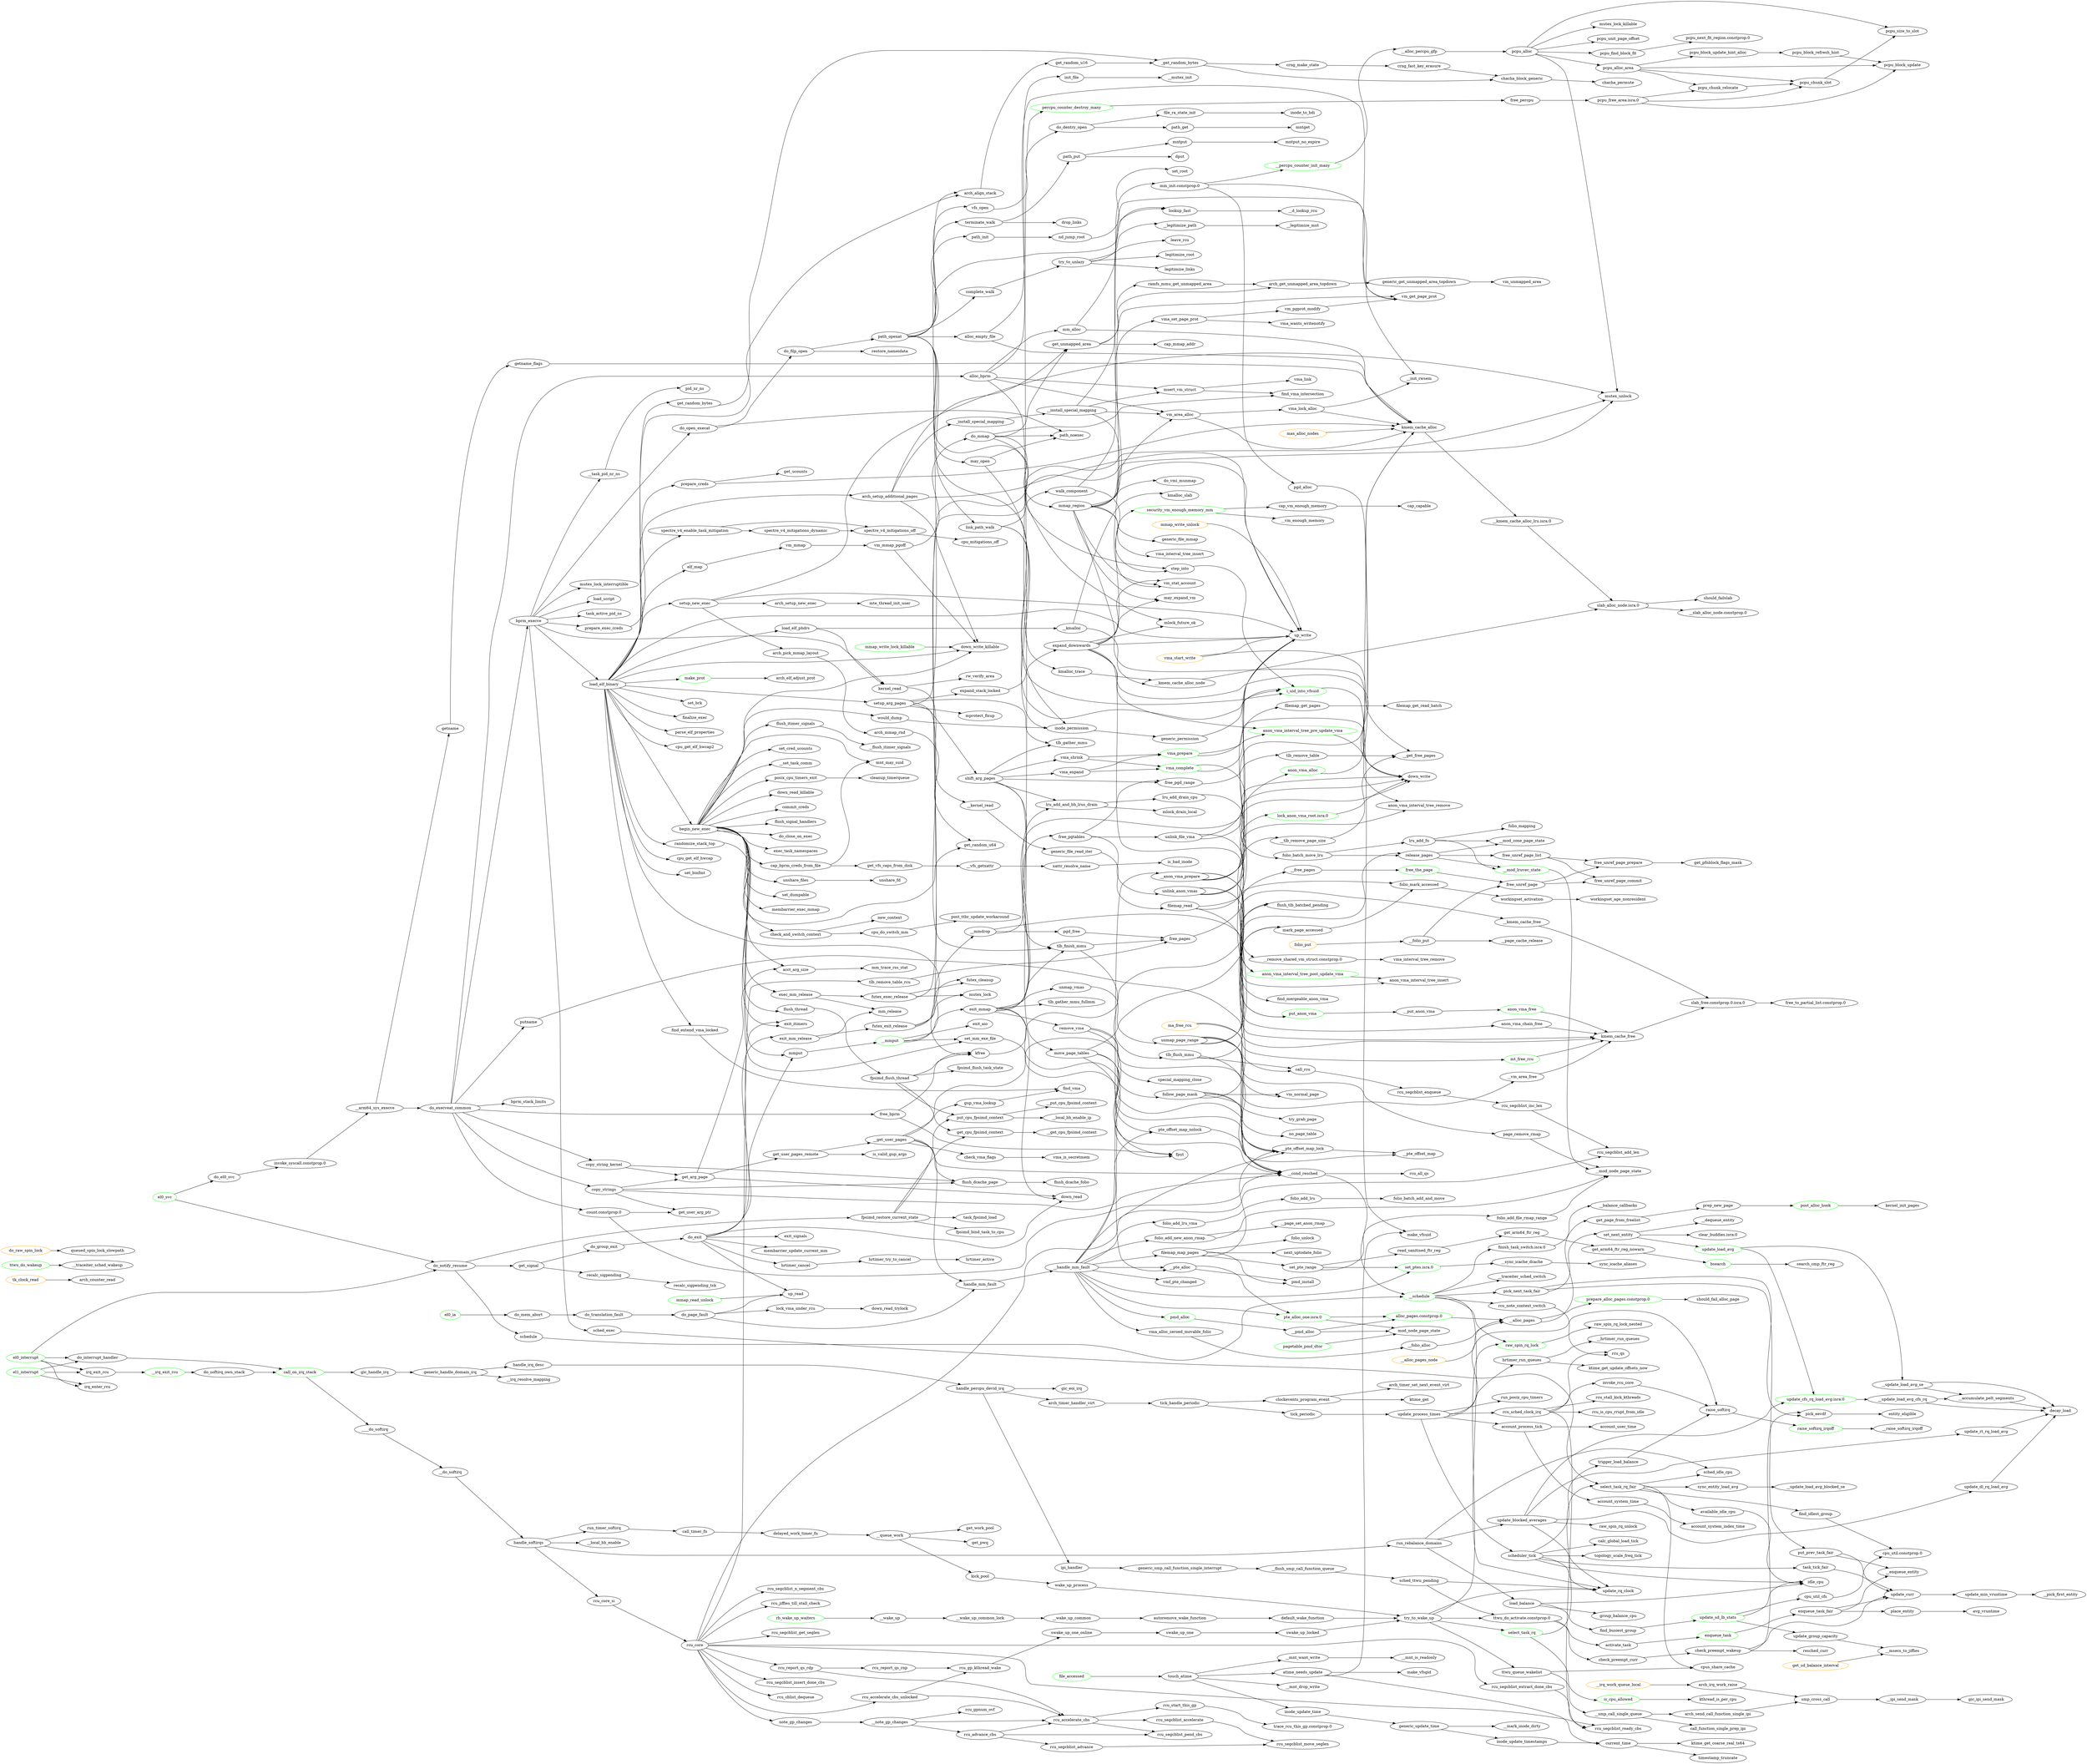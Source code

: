 digraph completed {
rankdir=LR;
    "mm_alloc" [color="black"];
    "slab_alloc_node.isra.0" [color="black"];
    "rcu_segcblist_enqueue" [color="black"];
    "task_active_pid_ns" [color="black"];
    "cap_capable" [color="black"];
    "do_interrupt_handler" [color="black"];
    "pgd_alloc" [color="black"];
    "rcu_segcblist_ready_cbs" [color="black"];
    "rcu_accelerate_cbs" [color="black"];
    "__note_gp_changes" [color="black"];
    "__alloc_percpu_gfp" [color="black"];
    "set_mm_exe_file" [color="black"];
    "__dequeue_entity" [color="black"];
    "pcpu_alloc" [color="black"];
    "el0_ia" [color="green"];
    "arch_send_call_function_single_ipi" [color="black"];
    "begin_new_exec" [color="black"];
    "init_file" [color="black"];
    "arch_counter_read" [color="black"];
    "exec_mm_release" [color="black"];
    "__get_free_pages" [color="black"];
    "filemap_map_pages" [color="black"];
    "__cond_resched" [color="black"];
    "vfs_open" [color="black"];
    "path_get" [color="black"];
    "exit_mmap" [color="black"];
    "remove_vma" [color="black"];
    "down_write_killable" [color="black"];
    "get_random_bytes" [color="black"];
    "down_read_killable" [color="black"];
    "rcu_segcblist_n_segment_cbs" [color="black"];
    "get_cpu_fpsimd_context" [color="black"];
    "find_extend_vma_locked" [color="black"];
    "activate_task" [color="black"];
    "__get_cpu_fpsimd_context" [color="black"];
    "exit_itimers" [color="black"];
    "commit_creds" [color="black"];
    "_install_special_mapping" [color="black"];
    "update_rt_rq_load_avg" [color="black"];
    "rcu_advance_cbs" [color="black"];
    "mas_alloc_nodes" [color="orange"];
    "follow_page_mask" [color="black"];
    "__page_cache_release" [color="black"];
    "get_random_u64" [color="black"];
    "__pte_offset_map" [color="black"];
    "raw_spin_rq_lock_nested" [color="black"];
    "arch_pick_mmap_layout" [color="black"];
    "get_arg_page" [color="black"];
    "kernel_init_pages" [color="black"];
    "____do_softirq" [color="black"];
    "__kernel_read" [color="black"];
    "mmap_write_unlock" [color="orange"];
    "irq_enter_rcu" [color="black"];
    "vma_alloc_zeroed_movable_folio" [color="black"];
    "mnt_may_suid" [color="black"];
    "unlink_anon_vmas" [color="black"];
    "down_read_trylock" [color="black"];
    "rcu_jiffies_till_stall_check" [color="black"];
    "arch_setup_additional_pages" [color="black"];
    "trace_rcu_this_gp.constprop.0" [color="black"];
    "invoke_syscall.constprop.0" [color="black"];
    "folio_add_lru" [color="black"];
    "inode_update_time" [color="black"];
    "find_vma_intersection" [color="black"];
    "tick_handle_periodic" [color="black"];
    "cleanup_timerqueue" [color="black"];
    "flush_dcache_page" [color="black"];
    "note_gp_changes" [color="black"];
    "folio_put" [color="orange"];
    "__schedule" [color="green"];
    "__put_anon_vma" [color="black"];
    "free_the_page" [color="green"];
    "down_read" [color="black"];
    "pid_nr_ns" [color="black"];
    "anon_vma_interval_tree_post_update_vma" [color="green"];
    "__mod_lruvec_state" [color="green"];
    "available_idle_cpu" [color="black"];
    "do_notify_resume" [color="black"];
    "kmalloc_slab" [color="black"];
    "finalize_exec" [color="black"];
    "mmap_read_unlock" [color="green"];
    "folio_mark_accessed" [color="black"];
    "__traceiter_sched_switch" [color="black"];
    "rcu_segcblist_extract_done_cbs" [color="black"];
    "delayed_work_timer_fn" [color="black"];
    "exit_aio" [color="black"];
    "do_page_fault" [color="black"];
    "no_page_table" [color="black"];
    "free_pgtables" [color="black"];
    "unmap_page_range" [color="black"];
    "get_user_pages_remote" [color="black"];
    "swake_up_one_online" [color="black"];
    "get_pfnblock_flags_mask" [color="black"];
    "__mod_zone_page_state" [color="black"];
    "futex_exit_release" [color="black"];
    "__local_bh_enable" [color="black"];
    "tlb_gather_mmu_fullmm" [color="black"];
    "__kmem_cache_alloc_lru.isra.0" [color="black"];
    "__put_cpu_fpsimd_context" [color="black"];
    "enqueue_task" [color="green"];
    "security_vm_enough_memory_mm" [color="green"];
    "__mnt_is_readonly" [color="black"];
    "__legitimize_path" [color="black"];
    "fpsimd_flush_task_state" [color="black"];
    "mt_free_rcu" [color="green"];
    "pcpu_block_update_hint_alloc" [color="black"];
    "generic_get_unmapped_area_topdown" [color="black"];
    "__arm64_sys_execve" [color="black"];
    "insert_vm_struct" [color="black"];
    "pcpu_alloc_area" [color="black"];
    "vma_start_write" [color="orange"];
    "inode_permission" [color="black"];
    "__install_special_mapping" [color="black"];
    "link_path_walk" [color="black"];
    "run_posix_cpu_timers" [color="black"];
    "update_curr" [color="black"];
    "lock_vma_under_rcu" [color="black"];
    "swake_up_one" [color="black"];
    "count.constprop.0" [color="black"];
    "parse_elf_properties" [color="black"];
    "mmap_region" [color="black"];
    "do_translation_fault" [color="black"];
    "find_busiest_group" [color="black"];
    "rcu_segcblist_accelerate" [color="black"];
    "mutex_lock_interruptible" [color="black"];
    "sync_icache_aliases" [color="black"];
    "path_init" [color="black"];
    "flush_thread" [color="black"];
    "ttwu_do_wakeup" [color="green"];
    "__traceiter_sched_wakeup" [color="black"];
    "__remove_shared_vm_struct.constprop.0" [color="black"];
    "anon_vma_chain_free" [color="black"];
    "account_process_tick" [color="black"];
    "do_group_exit" [color="black"];
    "el0_interrupt" [color="green"];
    "ktime_get" [color="black"];
    "__update_load_avg_cfs_rq" [color="black"];
    "mod_node_page_state" [color="black"];
    "__smp_call_single_queue" [color="black"];
    "load_balance" [color="black"];
    "default_wake_function" [color="black"];
    "cap_mmap_addr" [color="black"];
    "do_el0_svc" [color="black"];
    "cpu_get_elf_hwcap2" [color="black"];
    "vm_normal_page" [color="black"];
    "irq_exit_rcu" [color="black"];
    "raw_spin_rq_lock" [color="green"];
    "move_page_tables" [color="black"];
    "pcpu_block_refresh_hint" [color="black"];
    "rcu_segcblist_get_seglen" [color="black"];
    "mm_release" [color="black"];
    "clear_buddies.isra.0" [color="black"];
    "flush_signal_handlers" [color="black"];
    "get_signal" [color="black"];
    "spectre_v4_mitigations_dynamic" [color="black"];
    "raise_softirq_irqoff" [color="green"];
    "do_filp_open" [color="black"];
    "alloc_empty_file" [color="black"];
    "flush_tlb_batched_pending" [color="black"];
    "pcpu_unit_page_offset" [color="black"];
    "__vm_area_free" [color="black"];
    "invoke_rcu_core" [color="black"];
    "generic_permission" [color="black"];
    "handle_percpu_devid_irq" [color="black"];
    "entity_eligible" [color="black"];
    "prep_new_page" [color="black"];
    "vm_mmap" [color="black"];
    "get_arm64_ftr_reg_nowarn" [color="black"];
    "__d_lookup_rcu" [color="black"];
    "kmem_cache_free" [color="black"];
    "rcu_is_cpu_rrupt_from_idle" [color="black"];
    "mm_init.constprop.0" [color="black"];
    "__flush_itimer_signals" [color="black"];
    "tlb_remove_table" [color="black"];
    "mmap_write_lock_killable" [color="green"];
    "mte_thread_init_user" [color="black"];
    "lock_anon_vma_root.isra.0" [color="green"];
    "anon_vma_interval_tree_pre_update_vma" [color="green"];
    "hrtimer_cancel" [color="black"];
    "find_vma" [color="black"];
    "arch_align_stack" [color="black"];
    "pcpu_chunk_relocate" [color="black"];
    "fpsimd_flush_thread" [color="black"];
    "avg_vruntime" [color="black"];
    "tlb_finish_mmu" [color="black"];
    "rcu_accelerate_cbs_unlocked" [color="black"];
    "update_cfs_rq_load_avg.isra.0" [color="green"];
    "mmput" [color="black"];
    "__vfs_getxattr" [color="black"];
    "bsearch" [color="green"];
    "topology_scale_freq_tick" [color="black"];
    "__wake_up_common" [color="black"];
    "__anon_vma_prepare" [color="black"];
    "cpu_do_switch_mm" [color="black"];
    "task_fpsimd_load" [color="black"];
    "rcu_qs" [color="black"];
    "read_sanitised_ftr_reg" [color="black"];
    "do_close_on_exec" [color="black"];
    "special_mapping_close" [color="black"];
    "handle_irq_desc" [color="black"];
    "pmd_install" [color="black"];
    "mntget" [color="black"];
    "complete_walk" [color="black"];
    "free_bprm" [color="black"];
    "vma_link" [color="black"];
    "update_sd_lb_stats" [color="green"];
    "__queue_work" [color="black"];
    "cpu_util_cfs" [color="black"];
    "update_process_times" [color="black"];
    "rw_verify_area" [color="black"];
    "get_sd_balance_interval" [color="orange"];
    "free_unref_page" [color="black"];
    "pcpu_free_area.isra.0" [color="black"];
    "generic_file_read_iter" [color="black"];
    "restore_nameidata" [color="black"];
    "prepare_alloc_pages.constprop.0" [color="green"];
    "exec_task_namespaces" [color="black"];
    "hrtimer_run_queues" [color="black"];
    "dput" [color="black"];
    "spectre_v4_mitigations_off" [color="black"];
    "lru_add_fn" [color="black"];
    "search_cmp_ftr_reg" [color="black"];
    "step_into" [color="black"];
    "get_page_from_freelist" [color="black"];
    "leave_rcu" [color="black"];
    "recalc_sigpending" [color="black"];
    "do_vmi_munmap" [color="black"];
    "set_dumpable" [color="black"];
    "do_execveat_common" [color="black"];
    "do_mem_abort" [color="black"];
    "recalc_sigpending_tsk" [color="black"];
    "queued_spin_lock_slowpath" [color="black"];
    "clockevents_program_event" [color="black"];
    "find_idlest_group" [color="black"];
    "would_dump" [color="black"];
    "pagetable_pmd_dtor" [color="green"];
    "rcu_stall_kick_kthreads" [color="black"];
    "do_exit" [color="black"];
    "select_task_rq_fair" [color="black"];
    "cpu_get_elf_hwcap" [color="black"];
    "__alloc_pages" [color="black"];
    "unmap_vmas" [color="black"];
    "check_and_switch_context" [color="black"];
    "ttwu_queue_wakelist" [color="black"];
    "call_timer_fn" [color="black"];
    "folio_mapping" [color="black"];
    "bprm_execve" [color="black"];
    "update_load_avg" [color="green"];
    "kick_pool" [color="black"];
    "pcpu_next_fit_region.constprop.0" [color="black"];
    "account_user_time" [color="black"];
    "gic_ipi_send_mask" [color="black"];
    "__mnt_want_write" [color="black"];
    "__mnt_drop_write" [color="black"];
    "mutex_lock" [color="black"];
    "raw_spin_rq_unlock" [color="black"];
    "generic_file_mmap" [color="black"];
    "legitimize_root" [color="black"];
    "mutex_unlock" [color="black"];
    "__mark_inode_dirty" [color="black"];
    "chacha_block_generic" [color="black"];
    "generic_smp_call_function_single_interrupt" [color="black"];
    "vm_get_page_prot" [color="black"];
    "ttwu_do_activate.constprop.0" [color="black"];
    "putname" [color="black"];
    "__accumulate_pelt_segments" [color="black"];
    "unshare_files" [color="black"];
    "hrtimer_active" [color="black"];
    "__percpu_counter_init_many" [color="green"];
    "file_ra_state_init" [color="black"];
    "mm_trace_rss_stat" [color="black"];
    "pcpu_chunk_slot" [color="black"];
    "vma_interval_tree_insert" [color="black"];
    "call_on_irq_stack" [color="green"];
    "vma_complete" [color="green"];
    "rcu_sched_clock_irq" [color="black"];
    "__legitimize_mnt" [color="black"];
    "__ipi_send_mask" [color="black"];
    "arch_setup_new_exec" [color="black"];
    "tlb_remove_table_rcu" [color="black"];
    "set_root" [color="black"];
    "__mod_node_page_state" [color="black"];
    "rcu_report_qs_rdp" [color="black"];
    "kfree" [color="black"];
    "ktime_get_update_offsets_now" [color="black"];
    "legitimize_links" [color="black"];
    "drop_links" [color="black"];
    "nd_jump_root" [color="black"];
    "vma_set_page_prot" [color="black"];
    "membarrier_exec_mmap" [color="black"];
    "rcu_segcblist_insert_done_cbs" [color="black"];
    "ramfs_mmu_get_unmapped_area" [color="black"];
    "anon_vma_alloc" [color="green"];
    "walk_component" [color="black"];
    "anon_vma_interval_tree_remove" [color="black"];
    "sched_ttwu_pending" [color="black"];
    "__local_bh_enable_ip" [color="black"];
    "load_elf_phdrs" [color="black"];
    "arch_mmap_rnd" [color="black"];
    "get_user_arg_ptr" [color="black"];
    "task_tick_fair" [color="black"];
    "set_next_entity" [color="black"];
    "__folio_alloc" [color="black"];
    "find_mergeable_anon_vma" [color="black"];
    "get_random_u16" [color="black"];
    "get_vfs_caps_from_disk" [color="black"];
    "__hrtimer_run_queues" [color="black"];
    "enqueue_task_fair" [color="black"];
    "__irq_resolve_mapping" [color="black"];
    "kthread_is_per_cpu" [color="black"];
    "load_script" [color="black"];
    "gic_eoi_irq" [color="black"];
    "__slab_alloc_node.constprop.0" [color="black"];
    "resched_curr" [color="black"];
    "arch_irq_work_raise" [color="black"];
    "rcu_segcblist_pend_cbs" [color="black"];
    "account_system_time" [color="black"];
    "crng_fast_key_erasure" [color="black"];
    "vm_unmapped_area" [color="black"];
    "bprm_stack_limits" [color="black"];
    "rcu_core" [color="black"];
    "decay_load" [color="black"];
    "folio_add_new_anon_rmap" [color="black"];
    "post_ttbr_update_workaround" [color="black"];
    "pte_alloc_one.isra.0" [color="green"];
    "rb_wake_up_waiters" [color="green"];
    "next_uptodate_folio" [color="black"];
    "vma_interval_tree_remove" [color="black"];
    "__pmd_alloc" [color="black"];
    "vm_mmap_pgoff" [color="black"];
    "cpus_share_cache" [color="black"];
    "rcu_cblist_dequeue" [color="black"];
    "__msecs_to_jiffies" [color="black"];
    "__kmem_cache_alloc_node" [color="black"];
    "__sync_icache_dcache" [color="black"];
    "free_percpu" [color="black"];
    "__handle_mm_fault" [color="black"];
    "file_accessed" [color="green"];
    "__alloc_pages_node" [color="orange"];
    "tlb_gather_mmu" [color="black"];
    "finish_task_switch.isra.0" [color="black"];
    "try_to_unlazy" [color="black"];
    "sched_exec" [color="black"];
    "flush_dcache_folio" [color="black"];
    "lru_add_and_bh_lrus_drain" [color="black"];
    "gup_vma_lookup" [color="black"];
    "trigger_load_balance" [color="black"];
    "place_entity" [color="black"];
    "post_alloc_hook" [color="green"];
    "try_to_wake_up" [color="black"];
    "tick_periodic" [color="black"];
    "make_vfsgid" [color="black"];
    "down_write" [color="black"];
    "up_read" [color="black"];
    "pcpu_block_update" [color="black"];
    "rcu_start_this_gp" [color="black"];
    "update_blocked_averages" [color="black"];
    "arch_timer_set_next_event_virt" [color="black"];
    "rcu_core_si" [color="black"];
    "filemap_get_read_batch" [color="black"];
    "mlock_drain_local" [color="black"];
    "exit_signals" [color="black"];
    "mntput" [color="black"];
    "__update_load_avg_blocked_se" [color="black"];
    "unshare_fd" [color="black"];
    "pick_next_task_fair" [color="black"];
    "do_raw_spin_lock" [color="orange"];
    "__tlb_remove_page_size" [color="black"];
    "mark_page_accessed" [color="black"];
    "arch_get_unmapped_area_topdown" [color="black"];
    "expand_downwards" [color="black"];
    "tlb_flush_mmu" [color="black"];
    "__do_softirq" [color="black"];
    "inode_to_bdi" [color="black"];
    "sched_idle_cpu" [color="black"];
    "folio_unlock" [color="black"];
    "pcpu_find_block_fit" [color="black"];
    "copy_strings" [color="black"];
    "kmem_cache_alloc" [color="black"];
    "free_unref_page_prepare" [color="black"];
    "terminate_walk" [color="black"];
    "get_ucounts" [color="black"];
    "workingset_age_nonresident" [color="black"];
    "select_task_rq" [color="green"];
    "free_to_partial_list.constprop.0" [color="black"];
    "vma_wants_writenotify" [color="black"];
    "autoremove_wake_function" [color="black"];
    "vma_is_secretmem" [color="black"];
    "pick_eevdf" [color="black"];
    "generic_update_time" [color="black"];
    "folio_add_file_rmap_range" [color="black"];
    "swake_up_locked" [color="black"];
    "rcu_segcblist_advance" [color="black"];
    "__free_pages" [color="black"];
    "lru_add_drain_cpu" [color="black"];
    "path_put" [color="black"];
    "cpu_mitigations_off" [color="black"];
    "group_balance_cpu" [color="black"];
    "__init_rwsem" [color="black"];
    "flush_itimer_signals" [color="black"];
    "should_failslab" [color="black"];
    "setup_arg_pages" [color="black"];
    "vm_stat_account" [color="black"];
    "chacha_permute" [color="black"];
    "smp_cross_call" [color="black"];
    "xattr_resolve_name" [color="black"];
    "randomize_stack_top" [color="black"];
    "try_grab_page" [color="black"];
    "wake_up_process" [color="black"];
    "rcu_segcblist_inc_len" [color="black"];
    "pmd_alloc" [color="green"];
    "__wake_up" [color="black"];
    "prepare_exec_creds" [color="black"];
    "do_softirq_own_stack" [color="black"];
    "handle_softirqs" [color="black"];
    "vma_lock_alloc" [color="black"];
    "pte_offset_map_nolock" [color="black"];
    "vma_prepare" [color="green"];
    "handle_mm_fault" [color="black"];
    "setup_new_exec" [color="black"];
    "idle_cpu" [color="black"];
    "__balance_callbacks" [color="black"];
    "__flush_smp_call_function_queue" [color="black"];
    "folio_batch_move_lru" [color="black"];
    "__pte_alloc" [color="black"];
    "i_uid_into_vfsuid" [color="green"];
    "getname_flags" [color="black"];
    "new_context" [color="black"];
    "rcu_segcblist_move_seglen" [color="black"];
    "is_cpu_allowed" [color="green"];
    "put_anon_vma" [color="green"];
    "cap_bprm_creds_from_file" [color="black"];
    "__update_load_avg_se" [color="black"];
    "arch_timer_handler_virt" [color="black"];
    "cap_vm_enough_memory" [color="black"];
    "filemap_read" [color="black"];
    "__pte_offset_map_lock" [color="black"];
    "may_expand_vm" [color="black"];
    "el0_svc" [color="green"];
    "run_timer_softirq" [color="black"];
    "call_rcu" [color="black"];
    "set_binfmt" [color="black"];
    "ma_free_rcu" [color="orange"];
    "filemap_get_pages" [color="black"];
    "__raise_softirq_irqoff" [color="black"];
    "inode_update_timestamps" [color="black"];
    "percpu_counter_destroy_many" [color="green"];
    "sync_entity_load_avg" [color="black"];
    "calc_global_load_tick" [color="black"];
    "should_fail_alloc_page" [color="black"];
    "do_open_execat" [color="black"];
    "folio_batch_add_and_move" [color="black"];
    "spectre_v4_enable_task_mitigation" [color="black"];
    "expand_stack_locked" [color="black"];
    "put_cpu_fpsimd_context" [color="black"];
    "update_rq_clock" [color="black"];
    "kmalloc_trace" [color="black"];
    "mlock_future_ok" [color="black"];
    "__mutex_init" [color="black"];
    "check_preempt_curr" [color="black"];
    "free_pages" [color="black"];
    "is_valid_gup_args" [color="black"];
    "alloc_bprm" [color="black"];
    "futex_exec_release" [color="black"];
    "rcu_report_qs_rnp" [color="black"];
    "cpu_util.constprop.0" [color="black"];
    "prepare_creds" [color="black"];
    "pcpu_size_to_slot" [color="black"];
    "pgd_free" [color="black"];
    "futex_cleanup" [color="black"];
    "slab_free.constprop.0.isra.0" [color="black"];
    "path_openat" [color="black"];
    "workingset_activation" [color="black"];
    "posix_cpu_timers_exit" [color="black"];
    "rcu_gp_kthread_wake" [color="black"];
    "__page_set_anon_rmap" [color="black"];
    "free_pgd_range" [color="black"];
    "rcu_all_qs" [color="black"];
    "elf_map" [color="black"];
    "ktime_get_coarse_real_ts64" [color="black"];
    "alloc_pages.constprop.0" [color="green"];
    "__enqueue_entity" [color="black"];
    "vma_expand" [color="black"];
    "free_unref_page_list" [color="black"];
    "mntput_no_expire" [color="black"];
    "__mmdrop" [color="black"];
    "load_elf_binary" [color="black"];
    "ipi_handler" [color="black"];
    "__vm_enough_memory" [color="black"];
    "rcu_gpnum_ovf" [color="black"];
    "page_remove_rmap" [color="black"];
    "atime_needs_update" [color="black"];
    "put_prev_task_fair" [color="black"];
    "rcu_note_context_switch" [color="black"];
    "get_work_pool" [color="black"];
    "__folio_put" [color="black"];
    "free_unref_page_commit" [color="black"];
    "update_group_capacity" [color="black"];
    "copy_string_kernel" [color="black"];
    "set_brk" [color="black"];
    "__kmem_cache_free" [color="black"];
    "tk_clock_read" [color="orange"];
    "set_cred_ucounts" [color="black"];
    "vm_pgprot_modify" [color="black"];
    "mprotect_fixup" [color="black"];
    "update_min_vruntime" [color="black"];
    "vmf_pte_changed" [color="black"];
    "do_mmap" [color="black"];
    "hrtimer_try_to_cancel" [color="black"];
    "check_vma_flags" [color="black"];
    "schedule" [color="black"];
    "mutex_lock_killable" [color="black"];
    "arch_elf_adjust_prot" [color="black"];
    "gic_handle_irq" [color="black"];
    "crng_make_state" [color="black"];
    "current_time" [color="black"];
    "set_pte_range" [color="black"];
    "account_system_index_time" [color="black"];
    "vm_area_alloc" [color="black"];
    "get_unmapped_area" [color="black"];
    "raise_softirq" [color="black"];
    "fpsimd_bind_task_to_cpu" [color="black"];
    "anon_vma_interval_tree_insert" [color="black"];
    "__set_task_comm" [color="black"];
    "update_dl_rq_load_avg" [color="black"];
    "generic_handle_domain_irq" [color="black"];
    "__irq_exit_rcu" [color="green"];
    "touch_atime" [color="black"];
    "make_vfsuid" [color="black"];
    "get_arm64_ftr_reg" [color="black"];
    "do_dentry_open" [color="black"];
    "fput" [color="black"];
    "path_noexec" [color="black"];
    "__wake_up_common_lock" [color="black"];
    "call_function_single_prep_ipi" [color="black"];
    "membarrier_update_current_mm" [color="black"];
    "__irq_work_queue_local" [color="orange"];
    "get_pwq" [color="black"];
    "__mmput" [color="green"];
    "getname" [color="black"];
    "up_write" [color="black"];
    "may_open" [color="black"];
    "el1_interrupt" [color="green"];
    "is_bad_inode" [color="black"];
    "__pick_first_entity" [color="black"];
    "__task_pid_nr_ns" [color="black"];
    "set_ptes.isra.0" [color="green"];
    "shift_arg_pages" [color="black"];
    "__kmalloc" [color="black"];
    "make_prot" [color="green"];
    "acct_arg_size" [color="black"];
    "_get_random_bytes" [color="black"];
    "scheduler_tick" [color="black"];
    "check_preempt_wakeup" [color="black"];
    "folio_add_lru_vma" [color="black"];
    "unlink_file_vma" [color="black"];
    "vma_shrink" [color="black"];
    "run_rebalance_domains" [color="black"];
    "release_pages" [color="black"];
    "timestamp_truncate" [color="black"];
    "fpsimd_restore_current_state" [color="black"];
    "kernel_read" [color="black"];
    "lookup_fast" [color="black"];
    "exit_mm_release" [color="black"];
    "anon_vma_free" [color="green"];
    "__get_user_pages" [color="black"];
    "rcu_segcblist_add_len" [color="black"];
    "free_the_page" -> "free_unref_page" [color="black"];
    "pte_alloc_one.isra.0" -> "alloc_pages.constprop.0" [color="black"];
    "pte_alloc_one.isra.0" -> "mod_node_page_state" [color="black"];
    "update_group_capacity" -> "__msecs_to_jiffies" [color="black"];
    "select_task_rq_fair" -> "sched_idle_cpu" [color="black"];
    "select_task_rq_fair" -> "cpus_share_cache" [color="black"];
    "select_task_rq_fair" -> "sync_entity_load_avg" [color="black"];
    "select_task_rq_fair" -> "find_idlest_group" [color="black"];
    "select_task_rq_fair" -> "available_idle_cpu" [color="black"];
    "set_ptes.isra.0" -> "__sync_icache_dcache" [color="black"];
    "complete_walk" -> "try_to_unlazy" [color="black"];
    "load_elf_phdrs" -> "kernel_read" [color="black"];
    "load_elf_phdrs" -> "__kmalloc" [color="black"];
    "flush_itimer_signals" -> "__flush_itimer_signals" [color="black"];
    "mark_page_accessed" -> "folio_mark_accessed" [color="black"];
    "cpu_util_cfs" -> "cpu_util.constprop.0" [color="black"];
    "do_dentry_open" -> "file_ra_state_init" [color="black"];
    "do_dentry_open" -> "path_get" [color="black"];
    "mm_init.constprop.0" -> "pgd_alloc" [color="black"];
    "mm_init.constprop.0" -> "__percpu_counter_init_many" [color="black"];
    "mm_init.constprop.0" -> "__init_rwsem" [color="black"];
    "schedule" -> "__schedule" [color="black"];
    "call_on_irq_stack" -> "gic_handle_irq" [color="black"];
    "call_on_irq_stack" -> "____do_softirq" [color="black"];
    "clockevents_program_event" -> "ktime_get" [color="black"];
    "clockevents_program_event" -> "arch_timer_set_next_event_virt" [color="black"];
    "shift_arg_pages" -> "free_pgd_range" [color="black"];
    "shift_arg_pages" -> "tlb_finish_mmu" [color="black"];
    "shift_arg_pages" -> "vma_shrink" [color="black"];
    "shift_arg_pages" -> "vma_expand" [color="black"];
    "shift_arg_pages" -> "move_page_tables" [color="black"];
    "shift_arg_pages" -> "lru_add_and_bh_lrus_drain" [color="black"];
    "shift_arg_pages" -> "tlb_gather_mmu" [color="black"];
    "vma_prepare" -> "down_write" [color="black"];
    "vma_prepare" -> "anon_vma_interval_tree_pre_update_vma" [color="black"];
    "handle_irq_desc" -> "handle_percpu_devid_irq" [color="black"];
    "ttwu_do_activate.constprop.0" -> "check_preempt_curr" [color="black"];
    "ttwu_do_activate.constprop.0" -> "activate_task" [color="black"];
    "__alloc_pages" -> "get_page_from_freelist" [color="black"];
    "__alloc_pages" -> "prepare_alloc_pages.constprop.0" [color="black"];
    "pick_next_task_fair" -> "pick_eevdf" [color="black"];
    "pick_next_task_fair" -> "set_next_entity" [color="black"];
    "pick_next_task_fair" -> "put_prev_task_fair" [color="black"];
    "__folio_put" -> "__page_cache_release" [color="black"];
    "__folio_put" -> "free_unref_page" [color="black"];
    "vma_complete" -> "up_write" [color="black"];
    "vma_complete" -> "anon_vma_interval_tree_post_update_vma" [color="black"];
    "remove_vma" -> "special_mapping_close" [color="black"];
    "remove_vma" -> "fput" [color="black"];
    "remove_vma" -> "__vm_area_free" [color="black"];
    "__task_pid_nr_ns" -> "pid_nr_ns" [color="black"];
    "get_arm64_ftr_reg" -> "get_arm64_ftr_reg_nowarn" [color="black"];
    "unlink_anon_vmas" -> "up_write" [color="black"];
    "unlink_anon_vmas" -> "anon_vma_interval_tree_remove" [color="black"];
    "unlink_anon_vmas" -> "lock_anon_vma_root.isra.0" [color="black"];
    "unlink_anon_vmas" -> "put_anon_vma" [color="black"];
    "unlink_anon_vmas" -> "anon_vma_chain_free" [color="black"];
    "pmd_alloc" -> "__pmd_alloc" [color="black"];
    "vma_shrink" -> "vma_prepare" [color="black"];
    "vma_shrink" -> "vma_complete" [color="black"];
    "may_open" -> "inode_permission" [color="black"];
    "may_open" -> "path_noexec" [color="black"];
    "__irq_work_queue_local" -> "arch_irq_work_raise" [color="black"];
    "__pte_alloc" -> "pte_alloc_one.isra.0" [color="black"];
    "__pte_alloc" -> "pmd_install" [color="black"];
    "select_task_rq" -> "is_cpu_allowed" [color="black"];
    "select_task_rq" -> "select_task_rq_fair" [color="black"];
    "is_cpu_allowed" -> "kthread_is_per_cpu" [color="black"];
    "lru_add_drain_cpu" -> "folio_batch_move_lru" [color="black"];
    "do_raw_spin_lock" -> "queued_spin_lock_slowpath" [color="black"];
    "load_elf_binary" -> "randomize_stack_top" [color="black"];
    "load_elf_binary" -> "parse_elf_properties" [color="black"];
    "load_elf_binary" -> "cpu_get_elf_hwcap" [color="black"];
    "load_elf_binary" -> "elf_map" [color="black"];
    "load_elf_binary" -> "set_binfmt" [color="black"];
    "load_elf_binary" -> "find_extend_vma_locked" [color="black"];
    "load_elf_binary" -> "load_elf_phdrs" [color="black"];
    "load_elf_binary" -> "cpu_get_elf_hwcap2" [color="black"];
    "load_elf_binary" -> "setup_new_exec" [color="black"];
    "load_elf_binary" -> "spectre_v4_enable_task_mitigation" [color="black"];
    "load_elf_binary" -> "setup_arg_pages" [color="black"];
    "load_elf_binary" -> "down_write_killable" [color="black"];
    "load_elf_binary" -> "get_random_bytes" [color="black"];
    "load_elf_binary" -> "begin_new_exec" [color="black"];
    "load_elf_binary" -> "kfree" [color="black"];
    "load_elf_binary" -> "up_write" [color="black"];
    "load_elf_binary" -> "set_brk" [color="black"];
    "load_elf_binary" -> "make_prot" [color="black"];
    "load_elf_binary" -> "arch_setup_additional_pages" [color="black"];
    "load_elf_binary" -> "finalize_exec" [color="black"];
    "load_elf_binary" -> "arch_align_stack" [color="black"];
    "rcu_segcblist_extract_done_cbs" -> "rcu_segcblist_ready_cbs" [color="black"];
    "rcu_note_context_switch" -> "rcu_qs" [color="black"];
    "update_cfs_rq_load_avg.isra.0" -> "__update_load_avg_cfs_rq" [color="black"];
    "check_preempt_curr" -> "check_preempt_wakeup" [color="black"];
    "vm_area_alloc" -> "vma_lock_alloc" [color="black"];
    "vm_area_alloc" -> "kmem_cache_alloc" [color="black"];
    "workingset_activation" -> "workingset_age_nonresident" [color="black"];
    "raise_softirq" -> "raise_softirq_irqoff" [color="black"];
    "posix_cpu_timers_exit" -> "cleanup_timerqueue" [color="black"];
    "run_timer_softirq" -> "call_timer_fn" [color="black"];
    "rcu_sched_clock_irq" -> "invoke_rcu_core" [color="black"];
    "rcu_sched_clock_irq" -> "rcu_qs" [color="black"];
    "rcu_sched_clock_irq" -> "rcu_stall_kick_kthreads" [color="black"];
    "rcu_sched_clock_irq" -> "rcu_is_cpu_rrupt_from_idle" [color="black"];
    "rcu_sched_clock_irq" -> "rcu_segcblist_ready_cbs" [color="black"];
    "do_page_fault" -> "lock_vma_under_rcu" [color="black"];
    "do_page_fault" -> "handle_mm_fault" [color="black"];
    "do_page_fault" -> "up_read" [color="black"];
    "kfree" -> "__kmem_cache_free" [color="black"];
    "unlink_file_vma" -> "up_write" [color="black"];
    "unlink_file_vma" -> "down_write" [color="black"];
    "unlink_file_vma" -> "__remove_shared_vm_struct.constprop.0" [color="black"];
    "count.constprop.0" -> "get_user_arg_ptr" [color="black"];
    "count.constprop.0" -> "__cond_resched" [color="black"];
    "pcpu_chunk_slot" -> "pcpu_size_to_slot" [color="black"];
    "__update_load_avg_se" -> "decay_load" [color="black"];
    "__update_load_avg_se" -> "__accumulate_pelt_segments" [color="black"];
    "vm_mmap_pgoff" -> "down_write_killable" [color="black"];
    "vm_mmap_pgoff" -> "do_mmap" [color="black"];
    "inode_update_time" -> "generic_update_time" [color="black"];
    "atime_needs_update" -> "current_time" [color="black"];
    "atime_needs_update" -> "make_vfsuid" [color="black"];
    "atime_needs_update" -> "make_vfsgid" [color="black"];
    "prepare_exec_creds" -> "prepare_creds" [color="black"];
    "pcpu_block_update_hint_alloc" -> "pcpu_block_refresh_hint" [color="black"];
    "vfs_open" -> "do_dentry_open" [color="black"];
    "__pmd_alloc" -> "alloc_pages.constprop.0" [color="black"];
    "__pmd_alloc" -> "mod_node_page_state" [color="black"];
    "rb_wake_up_waiters" -> "__wake_up" [color="black"];
    "tick_periodic" -> "update_process_times" [color="black"];
    "find_idlest_group" -> "cpu_util.constprop.0" [color="black"];
    "do_mem_abort" -> "do_translation_fault" [color="black"];
    "mmap_write_unlock" -> "up_write" [color="black"];
    "update_sd_lb_stats" -> "cpu_util_cfs" [color="black"];
    "update_sd_lb_stats" -> "idle_cpu" [color="black"];
    "update_sd_lb_stats" -> "update_group_capacity" [color="black"];
    "update_process_times" -> "run_posix_cpu_timers" [color="black"];
    "update_process_times" -> "raise_softirq" [color="black"];
    "update_process_times" -> "account_process_tick" [color="black"];
    "update_process_times" -> "hrtimer_run_queues" [color="black"];
    "update_process_times" -> "rcu_sched_clock_irq" [color="black"];
    "update_process_times" -> "scheduler_tick" [color="black"];
    "mas_alloc_nodes" -> "kmem_cache_alloc" [color="black"];
    "insert_vm_struct" -> "find_vma_intersection" [color="black"];
    "insert_vm_struct" -> "vma_link" [color="black"];
    "rcu_advance_cbs" -> "rcu_segcblist_advance" [color="black"];
    "rcu_advance_cbs" -> "rcu_accelerate_cbs" [color="black"];
    "rcu_advance_cbs" -> "rcu_segcblist_pend_cbs" [color="black"];
    "__alloc_pages_node" -> "__alloc_pages" [color="black"];
    "__tlb_remove_page_size" -> "__get_free_pages" [color="black"];
    "folio_add_file_rmap_range" -> "__mod_node_page_state" [color="black"];
    "fpsimd_restore_current_state" -> "task_fpsimd_load" [color="black"];
    "fpsimd_restore_current_state" -> "fpsimd_bind_task_to_cpu" [color="black"];
    "fpsimd_restore_current_state" -> "put_cpu_fpsimd_context" [color="black"];
    "fpsimd_restore_current_state" -> "get_cpu_fpsimd_context" [color="black"];
    "set_next_entity" -> "update_load_avg" [color="black"];
    "set_next_entity" -> "clear_buddies.isra.0" [color="black"];
    "set_next_entity" -> "__dequeue_entity" [color="black"];
    "free_unref_page" -> "free_unref_page_commit" [color="black"];
    "free_unref_page" -> "free_unref_page_prepare" [color="black"];
    "default_wake_function" -> "try_to_wake_up" [color="black"];
    "get_arg_page" -> "get_user_pages_remote" [color="black"];
    "get_arg_page" -> "acct_arg_size" [color="black"];
    "get_arg_page" -> "down_read" [color="black"];
    "account_process_tick" -> "account_system_time" [color="black"];
    "account_process_tick" -> "account_user_time" [color="black"];
    "getname_flags" -> "kmem_cache_alloc" [color="black"];
    "scheduler_tick" -> "topology_scale_freq_tick" [color="black"];
    "scheduler_tick" -> "update_rq_clock" [color="black"];
    "scheduler_tick" -> "task_tick_fair" [color="black"];
    "scheduler_tick" -> "calc_global_load_tick" [color="black"];
    "scheduler_tick" -> "idle_cpu" [color="black"];
    "scheduler_tick" -> "trigger_load_balance" [color="black"];
    "lock_anon_vma_root.isra.0" -> "down_write" [color="black"];
    "do_interrupt_handler" -> "call_on_irq_stack" [color="black"];
    "ttwu_queue_wakelist" -> "cpus_share_cache" [color="black"];
    "ttwu_queue_wakelist" -> "__smp_call_single_queue" [color="black"];
    "pcpu_chunk_relocate" -> "pcpu_chunk_slot" [color="black"];
    "update_curr" -> "update_min_vruntime" [color="black"];
    "copy_strings" -> "get_user_arg_ptr" [color="black"];
    "copy_strings" -> "__cond_resched" [color="black"];
    "copy_strings" -> "get_arg_page" [color="black"];
    "copy_strings" -> "flush_dcache_page" [color="black"];
    "rcu_report_qs_rdp" -> "rcu_report_qs_rnp" [color="black"];
    "rcu_report_qs_rdp" -> "rcu_accelerate_cbs" [color="black"];
    "slab_alloc_node.isra.0" -> "__slab_alloc_node.constprop.0" [color="black"];
    "slab_alloc_node.isra.0" -> "should_failslab" [color="black"];
    "kick_pool" -> "wake_up_process" [color="black"];
    "folio_add_lru" -> "folio_batch_add_and_move" [color="black"];
    "free_unref_page_prepare" -> "get_pfnblock_flags_mask" [color="black"];
    "arch_timer_handler_virt" -> "tick_handle_periodic" [color="black"];
    "get_cpu_fpsimd_context" -> "__get_cpu_fpsimd_context" [color="black"];
    "do_open_execat" -> "do_filp_open" [color="black"];
    "do_open_execat" -> "path_noexec" [color="black"];
    "lru_add_and_bh_lrus_drain" -> "mlock_drain_local" [color="black"];
    "lru_add_and_bh_lrus_drain" -> "lru_add_drain_cpu" [color="black"];
    "__free_pages" -> "free_the_page" [color="black"];
    "invoke_rcu_core" -> "raise_softirq" [color="black"];
    "ttwu_do_wakeup" -> "__traceiter_sched_wakeup" [color="black"];
    "mmap_write_lock_killable" -> "down_write_killable" [color="black"];
    "pgd_alloc" -> "__get_free_pages" [color="black"];
    "__mnt_want_write" -> "__mnt_is_readonly" [color="black"];
    "kmem_cache_alloc" -> "__kmem_cache_alloc_lru.isra.0" [color="black"];
    "anon_vma_free" -> "kmem_cache_free" [color="black"];
    "lru_add_fn" -> "__mod_zone_page_state" [color="black"];
    "lru_add_fn" -> "__mod_lruvec_state" [color="black"];
    "lru_add_fn" -> "folio_mapping" [color="black"];
    "would_dump" -> "inode_permission" [color="black"];
    "__folio_alloc" -> "__alloc_pages" [color="black"];
    "folio_add_lru_vma" -> "folio_add_lru" [color="black"];
    "anon_vma_chain_free" -> "kmem_cache_free" [color="black"];
    "setup_new_exec" -> "mutex_unlock" [color="black"];
    "setup_new_exec" -> "arch_pick_mmap_layout" [color="black"];
    "setup_new_exec" -> "arch_setup_new_exec" [color="black"];
    "setup_new_exec" -> "up_write" [color="black"];
    "do_exit" -> "membarrier_update_current_mm" [color="black"];
    "do_exit" -> "up_read" [color="black"];
    "do_exit" -> "mmput" [color="black"];
    "do_exit" -> "exit_signals" [color="black"];
    "do_exit" -> "hrtimer_cancel" [color="black"];
    "do_exit" -> "exit_itimers" [color="black"];
    "do_exit" -> "exit_mm_release" [color="black"];
    "do_exit" -> "down_read" [color="black"];
    "__get_user_pages" -> "handle_mm_fault" [color="black"];
    "__get_user_pages" -> "flush_dcache_page" [color="black"];
    "__get_user_pages" -> "gup_vma_lookup" [color="black"];
    "__get_user_pages" -> "check_vma_flags" [color="black"];
    "__get_user_pages" -> "__cond_resched" [color="black"];
    "__get_user_pages" -> "follow_page_mask" [color="black"];
    "security_vm_enough_memory_mm" -> "cap_vm_enough_memory" [color="black"];
    "security_vm_enough_memory_mm" -> "__vm_enough_memory" [color="black"];
    "bprm_execve" -> "sched_exec" [color="black"];
    "bprm_execve" -> "task_active_pid_ns" [color="black"];
    "bprm_execve" -> "do_open_execat" [color="black"];
    "bprm_execve" -> "mutex_lock_interruptible" [color="black"];
    "bprm_execve" -> "kernel_read" [color="black"];
    "bprm_execve" -> "prepare_exec_creds" [color="black"];
    "bprm_execve" -> "__task_pid_nr_ns" [color="black"];
    "bprm_execve" -> "load_script" [color="black"];
    "bprm_execve" -> "load_elf_binary" [color="black"];
    "__anon_vma_prepare" -> "down_write" [color="black"];
    "__anon_vma_prepare" -> "anon_vma_interval_tree_insert" [color="black"];
    "__anon_vma_prepare" -> "up_write" [color="black"];
    "__anon_vma_prepare" -> "kmem_cache_alloc" [color="black"];
    "__anon_vma_prepare" -> "anon_vma_alloc" [color="black"];
    "__anon_vma_prepare" -> "put_anon_vma" [color="black"];
    "__anon_vma_prepare" -> "find_mergeable_anon_vma" [color="black"];
    "file_ra_state_init" -> "inode_to_bdi" [color="black"];
    "__arm64_sys_execve" -> "do_execveat_common" [color="black"];
    "__arm64_sys_execve" -> "getname" [color="black"];
    "kernel_read" -> "__kernel_read" [color="black"];
    "kernel_read" -> "rw_verify_area" [color="black"];
    "acct_arg_size" -> "mm_trace_rss_stat" [color="black"];
    "free_unref_page_list" -> "free_unref_page_commit" [color="black"];
    "free_unref_page_list" -> "free_unref_page_prepare" [color="black"];
    "el0_svc" -> "do_el0_svc" [color="black"];
    "el0_svc" -> "do_notify_resume" [color="black"];
    "elf_map" -> "vm_mmap" [color="black"];
    "raw_spin_rq_lock" -> "raw_spin_rq_lock_nested" [color="black"];
    "set_pte_range" -> "set_ptes.isra.0" [color="black"];
    "set_pte_range" -> "read_sanitised_ftr_reg" [color="black"];
    "set_pte_range" -> "folio_add_file_rmap_range" [color="black"];
    "pte_offset_map_nolock" -> "__pte_offset_map" [color="black"];
    "__mmdrop" -> "percpu_counter_destroy_many" [color="black"];
    "__mmdrop" -> "pgd_free" [color="black"];
    "__mmdrop" -> "kmem_cache_free" [color="black"];
    "expand_downwards" -> "vm_stat_account" [color="black"];
    "expand_downwards" -> "up_write" [color="black"];
    "expand_downwards" -> "anon_vma_interval_tree_post_update_vma" [color="black"];
    "expand_downwards" -> "anon_vma_interval_tree_pre_update_vma" [color="black"];
    "expand_downwards" -> "security_vm_enough_memory_mm" [color="black"];
    "expand_downwards" -> "down_write" [color="black"];
    "expand_downwards" -> "may_expand_vm" [color="black"];
    "expand_downwards" -> "mlock_future_ok" [color="black"];
    "generic_permission" -> "i_uid_into_vfsuid" [color="black"];
    "vm_mmap" -> "vm_mmap_pgoff" [color="black"];
    "generic_handle_domain_irq" -> "__irq_resolve_mapping" [color="black"];
    "generic_handle_domain_irq" -> "handle_irq_desc" [color="black"];
    "copy_string_kernel" -> "get_arg_page" [color="black"];
    "copy_string_kernel" -> "flush_dcache_page" [color="black"];
    "finish_task_switch.isra.0" -> "__balance_callbacks" [color="black"];
    "walk_component" -> "lookup_fast" [color="black"];
    "walk_component" -> "step_into" [color="black"];
    "__put_anon_vma" -> "anon_vma_free" [color="black"];
    "__queue_work" -> "kick_pool" [color="black"];
    "__queue_work" -> "get_work_pool" [color="black"];
    "__queue_work" -> "get_pwq" [color="black"];
    "place_entity" -> "avg_vruntime" [color="black"];
    "rcu_core_si" -> "rcu_core" [color="black"];
    "swake_up_one_online" -> "swake_up_one" [color="black"];
    "run_rebalance_domains" -> "update_blocked_averages" [color="black"];
    "run_rebalance_domains" -> "sched_idle_cpu" [color="black"];
    "run_rebalance_domains" -> "load_balance" [color="black"];
    "alloc_pages.constprop.0" -> "__alloc_pages" [color="black"];
    "__alloc_percpu_gfp" -> "pcpu_alloc" [color="black"];
    "do_softirq_own_stack" -> "call_on_irq_stack" [color="black"];
    "note_gp_changes" -> "__note_gp_changes" [color="black"];
    "__schedule" -> "update_rq_clock" [color="black"];
    "__schedule" -> "pick_next_task_fair" [color="black"];
    "__schedule" -> "__traceiter_sched_switch" [color="black"];
    "__schedule" -> "finish_task_switch.isra.0" [color="black"];
    "__schedule" -> "raw_spin_rq_lock" [color="black"];
    "__schedule" -> "rcu_note_context_switch" [color="black"];
    "__kmem_cache_alloc_lru.isra.0" -> "slab_alloc_node.isra.0" [color="black"];
    "read_sanitised_ftr_reg" -> "get_arm64_ftr_reg" [color="black"];
    "lookup_fast" -> "__d_lookup_rcu" [color="black"];
    "call_timer_fn" -> "delayed_work_timer_fn" [color="black"];
    "el0_interrupt" -> "do_interrupt_handler" [color="black"];
    "el0_interrupt" -> "irq_exit_rcu" [color="black"];
    "el0_interrupt" -> "do_notify_resume" [color="black"];
    "el0_interrupt" -> "irq_enter_rcu" [color="black"];
    "cpu_do_switch_mm" -> "post_ttbr_update_workaround" [color="black"];
    "generic_file_read_iter" -> "filemap_read" [color="black"];
    "sched_exec" -> "select_task_rq_fair" [color="black"];
    "do_filp_open" -> "path_openat" [color="black"];
    "do_filp_open" -> "restore_nameidata" [color="black"];
    "enqueue_task" -> "enqueue_task_fair" [color="black"];
    "init_file" -> "__mutex_init" [color="black"];
    "__kernel_read" -> "generic_file_read_iter" [color="black"];
    "tk_clock_read" -> "arch_counter_read" [color="black"];
    "free_percpu" -> "pcpu_free_area.isra.0" [color="black"];
    "alloc_empty_file" -> "init_file" [color="black"];
    "alloc_empty_file" -> "kmem_cache_alloc" [color="black"];
    "tlb_flush_mmu" -> "release_pages" [color="black"];
    "tlb_flush_mmu" -> "__cond_resched" [color="black"];
    "tlb_flush_mmu" -> "call_rcu" [color="black"];
    "vma_expand" -> "vma_prepare" [color="black"];
    "vma_expand" -> "vma_complete" [color="black"];
    "handle_percpu_devid_irq" -> "ipi_handler" [color="black"];
    "handle_percpu_devid_irq" -> "arch_timer_handler_virt" [color="black"];
    "handle_percpu_devid_irq" -> "gic_eoi_irq" [color="black"];
    "current_time" -> "ktime_get_coarse_real_ts64" [color="black"];
    "current_time" -> "timestamp_truncate" [color="black"];
    "pcpu_free_area.isra.0" -> "pcpu_chunk_slot" [color="black"];
    "pcpu_free_area.isra.0" -> "pcpu_block_update" [color="black"];
    "pcpu_free_area.isra.0" -> "pcpu_chunk_relocate" [color="black"];
    "rcu_segcblist_enqueue" -> "rcu_segcblist_inc_len" [color="black"];
    "spectre_v4_mitigations_off" -> "cpu_mitigations_off" [color="black"];
    "free_pgd_range" -> "tlb_remove_table" [color="black"];
    "__note_gp_changes" -> "rcu_gpnum_ovf" [color="black"];
    "__note_gp_changes" -> "rcu_advance_cbs" [color="black"];
    "__note_gp_changes" -> "rcu_accelerate_cbs" [color="black"];
    "check_preempt_wakeup" -> "pick_eevdf" [color="black"];
    "check_preempt_wakeup" -> "resched_curr" [color="black"];
    "check_preempt_wakeup" -> "update_curr" [color="black"];
    "i_uid_into_vfsuid" -> "make_vfsuid" [color="black"];
    "prepare_alloc_pages.constprop.0" -> "should_fail_alloc_page" [color="black"];
    "put_anon_vma" -> "__put_anon_vma" [color="black"];
    "update_dl_rq_load_avg" -> "decay_load" [color="black"];
    "__smp_call_single_queue" -> "arch_send_call_function_single_ipi" [color="black"];
    "__smp_call_single_queue" -> "call_function_single_prep_ipi" [color="black"];
    "do_execveat_common" -> "count.constprop.0" [color="black"];
    "do_execveat_common" -> "bprm_stack_limits" [color="black"];
    "do_execveat_common" -> "copy_string_kernel" [color="black"];
    "do_execveat_common" -> "copy_strings" [color="black"];
    "do_execveat_common" -> "bprm_execve" [color="black"];
    "do_execveat_common" -> "free_bprm" [color="black"];
    "do_execveat_common" -> "putname" [color="black"];
    "do_execveat_common" -> "alloc_bprm" [color="black"];
    "free_pgtables" -> "unlink_file_vma" [color="black"];
    "free_pgtables" -> "free_pgd_range" [color="black"];
    "free_pgtables" -> "unlink_anon_vmas" [color="black"];
    "unmap_vmas" -> "unmap_page_range" [color="black"];
    "__mmput" -> "exit_mmap" [color="black"];
    "__mmput" -> "set_mm_exe_file" [color="black"];
    "__mmput" -> "__mmdrop" [color="black"];
    "__mmput" -> "exit_aio" [color="black"];
    "get_random_u16" -> "_get_random_bytes" [color="black"];
    "setup_arg_pages" -> "expand_stack_locked" [color="black"];
    "setup_arg_pages" -> "arch_align_stack" [color="black"];
    "setup_arg_pages" -> "tlb_gather_mmu" [color="black"];
    "setup_arg_pages" -> "mprotect_fixup" [color="black"];
    "setup_arg_pages" -> "tlb_finish_mmu" [color="black"];
    "setup_arg_pages" -> "shift_arg_pages" [color="black"];
    "__flush_smp_call_function_queue" -> "sched_ttwu_pending" [color="black"];
    "account_system_time" -> "account_system_index_time" [color="black"];
    "gup_vma_lookup" -> "find_vma" [color="black"];
    "hrtimer_run_queues" -> "__hrtimer_run_queues" [color="black"];
    "hrtimer_run_queues" -> "ktime_get_update_offsets_now" [color="black"];
    "kmalloc_trace" -> "__kmem_cache_alloc_node" [color="black"];
    "load_balance" -> "find_busiest_group" [color="black"];
    "load_balance" -> "idle_cpu" [color="black"];
    "load_balance" -> "group_balance_cpu" [color="black"];
    "mm_alloc" -> "mm_init.constprop.0" [color="black"];
    "mm_alloc" -> "kmem_cache_alloc" [color="black"];
    "post_alloc_hook" -> "kernel_init_pages" [color="black"];
    "rcu_segcblist_inc_len" -> "rcu_segcblist_add_len" [color="black"];
    "cap_bprm_creds_from_file" -> "mnt_may_suid" [color="black"];
    "cap_bprm_creds_from_file" -> "get_vfs_caps_from_disk" [color="black"];
    "do_mmap" -> "mlock_future_ok" [color="black"];
    "do_mmap" -> "path_noexec" [color="black"];
    "do_mmap" -> "mmap_region" [color="black"];
    "do_mmap" -> "get_unmapped_area" [color="black"];
    "do_mmap" -> "find_vma_intersection" [color="black"];
    "arch_setup_new_exec" -> "mte_thread_init_user" [color="black"];
    "get_signal" -> "recalc_sigpending" [color="black"];
    "get_signal" -> "do_group_exit" [color="black"];
    "percpu_counter_destroy_many" -> "free_percpu" [color="black"];
    "folio_mark_accessed" -> "workingset_activation" [color="black"];
    "exit_mm_release" -> "futex_exit_release" [color="black"];
    "exit_mm_release" -> "mm_release" [color="black"];
    "tick_handle_periodic" -> "clockevents_program_event" [color="black"];
    "tick_handle_periodic" -> "tick_periodic" [color="black"];
    "__vfs_getxattr" -> "xattr_resolve_name" [color="black"];
    "delayed_work_timer_fn" -> "__queue_work" [color="black"];
    "make_prot" -> "arch_elf_adjust_prot" [color="black"];
    "crng_fast_key_erasure" -> "chacha_block_generic" [color="black"];
    "hrtimer_cancel" -> "hrtimer_try_to_cancel" [color="black"];
    "filemap_map_pages" -> "set_pte_range" [color="black"];
    "filemap_map_pages" -> "folio_unlock" [color="black"];
    "filemap_map_pages" -> "next_uptodate_folio" [color="black"];
    "filemap_map_pages" -> "pmd_install" [color="black"];
    "filemap_map_pages" -> "__pte_offset_map_lock" [color="black"];
    "mmap_read_unlock" -> "up_read" [color="black"];
    "rcu_start_this_gp" -> "trace_rcu_this_gp.constprop.0" [color="black"];
    "do_group_exit" -> "do_exit" [color="black"];
    "__pte_offset_map_lock" -> "__pte_offset_map" [color="black"];
    "rcu_segcblist_accelerate" -> "rcu_segcblist_move_seglen" [color="black"];
    "exec_mm_release" -> "mm_release" [color="black"];
    "exec_mm_release" -> "futex_exec_release" [color="black"];
    "expand_stack_locked" -> "expand_downwards" [color="black"];
    "crng_make_state" -> "crng_fast_key_erasure" [color="black"];
    "find_busiest_group" -> "update_sd_lb_stats" [color="black"];
    "autoremove_wake_function" -> "default_wake_function" [color="black"];
    "__vm_area_free" -> "kmem_cache_free" [color="black"];
    "do_notify_resume" -> "fpsimd_restore_current_state" [color="black"];
    "do_notify_resume" -> "schedule" [color="black"];
    "do_notify_resume" -> "get_signal" [color="black"];
    "smp_cross_call" -> "__ipi_send_mask" [color="black"];
    "vma_start_write" -> "down_write" [color="black"];
    "vma_start_write" -> "up_write" [color="black"];
    "check_vma_flags" -> "vma_is_secretmem" [color="black"];
    "alloc_bprm" -> "vm_get_page_prot" [color="black"];
    "alloc_bprm" -> "insert_vm_struct" [color="black"];
    "alloc_bprm" -> "kmalloc_trace" [color="black"];
    "alloc_bprm" -> "mm_alloc" [color="black"];
    "alloc_bprm" -> "vm_area_alloc" [color="black"];
    "flush_thread" -> "fpsimd_flush_thread" [color="black"];
    "path_init" -> "nd_jump_root" [color="black"];
    "_install_special_mapping" -> "__install_special_mapping" [color="black"];
    "sched_ttwu_pending" -> "update_rq_clock" [color="black"];
    "sched_ttwu_pending" -> "ttwu_do_activate.constprop.0" [color="black"];
    "touch_atime" -> "inode_update_time" [color="black"];
    "touch_atime" -> "__mnt_drop_write" [color="black"];
    "touch_atime" -> "atime_needs_update" [color="black"];
    "touch_atime" -> "__mnt_want_write" [color="black"];
    "page_remove_rmap" -> "__mod_node_page_state" [color="black"];
    "get_vfs_caps_from_disk" -> "__vfs_getxattr" [color="black"];
    "prepare_creds" -> "kmem_cache_alloc" [color="black"];
    "prepare_creds" -> "get_ucounts" [color="black"];
    "__kmalloc" -> "kmalloc_slab" [color="black"];
    "__kmalloc" -> "__kmem_cache_alloc_node" [color="black"];
    "unmap_page_range" -> "__cond_resched" [color="black"];
    "unmap_page_range" -> "__pte_offset_map_lock" [color="black"];
    "unmap_page_range" -> "flush_tlb_batched_pending" [color="black"];
    "unmap_page_range" -> "vm_normal_page" [color="black"];
    "unmap_page_range" -> "mark_page_accessed" [color="black"];
    "unmap_page_range" -> "page_remove_rmap" [color="black"];
    "unmap_page_range" -> "__tlb_remove_page_size" [color="black"];
    "recalc_sigpending" -> "recalc_sigpending_tsk" [color="black"];
    "free_bprm" -> "fput" [color="black"];
    "free_bprm" -> "kfree" [color="black"];
    "rcu_core" -> "tlb_remove_table_rcu" [color="black"];
    "rcu_core" -> "rcu_cblist_dequeue" [color="black"];
    "rcu_core" -> "rcu_accelerate_cbs_unlocked" [color="black"];
    "rcu_core" -> "rcu_jiffies_till_stall_check" [color="black"];
    "rcu_core" -> "rcu_report_qs_rdp" [color="black"];
    "rcu_core" -> "rcu_segcblist_insert_done_cbs" [color="black"];
    "rcu_core" -> "rcu_segcblist_n_segment_cbs" [color="black"];
    "rcu_core" -> "rcu_segcblist_add_len" [color="black"];
    "rcu_core" -> "note_gp_changes" [color="black"];
    "rcu_core" -> "rcu_segcblist_ready_cbs" [color="black"];
    "rcu_core" -> "rcu_segcblist_extract_done_cbs" [color="black"];
    "rcu_core" -> "rcu_segcblist_get_seglen" [color="black"];
    "__kmem_cache_free" -> "slab_free.constprop.0.isra.0" [color="black"];
    "spectre_v4_enable_task_mitigation" -> "spectre_v4_mitigations_off" [color="black"];
    "spectre_v4_enable_task_mitigation" -> "spectre_v4_mitigations_dynamic" [color="black"];
    "follow_page_mask" -> "no_page_table" [color="black"];
    "follow_page_mask" -> "__pte_offset_map_lock" [color="black"];
    "follow_page_mask" -> "vm_normal_page" [color="black"];
    "follow_page_mask" -> "try_grab_page" [color="black"];
    "follow_page_mask" -> "mark_page_accessed" [color="black"];
    "tlb_remove_table" -> "__get_free_pages" [color="black"];
    "hrtimer_try_to_cancel" -> "hrtimer_active" [color="black"];
    "vm_pgprot_modify" -> "vm_get_page_prot" [color="black"];
    "____do_softirq" -> "__do_softirq" [color="black"];
    "do_el0_svc" -> "invoke_syscall.constprop.0" [color="black"];
    "pcpu_find_block_fit" -> "pcpu_next_fit_region.constprop.0" [color="black"];
    "invoke_syscall.constprop.0" -> "__arm64_sys_execve" [color="black"];
    "pagetable_pmd_dtor" -> "mod_node_page_state" [color="black"];
    "getname" -> "getname_flags" [color="black"];
    "enqueue_task_fair" -> "__enqueue_entity" [color="black"];
    "enqueue_task_fair" -> "update_curr" [color="black"];
    "enqueue_task_fair" -> "place_entity" [color="black"];
    "irq_exit_rcu" -> "__irq_exit_rcu" [color="black"];
    "task_tick_fair" -> "update_curr" [color="black"];
    "link_path_walk" -> "inode_permission" [color="black"];
    "link_path_walk" -> "i_uid_into_vfsuid" [color="black"];
    "link_path_walk" -> "walk_component" [color="black"];
    "fpsimd_flush_thread" -> "get_cpu_fpsimd_context" [color="black"];
    "fpsimd_flush_thread" -> "fpsimd_flush_task_state" [color="black"];
    "fpsimd_flush_thread" -> "put_cpu_fpsimd_context" [color="black"];
    "fpsimd_flush_thread" -> "kfree" [color="black"];
    "el0_ia" -> "do_mem_abort" [color="black"];
    "step_into" -> "i_uid_into_vfsuid" [color="black"];
    "cap_vm_enough_memory" -> "cap_capable" [color="black"];
    "rcu_gp_kthread_wake" -> "swake_up_one_online" [color="black"];
    "futex_exec_release" -> "futex_cleanup" [color="black"];
    "futex_exec_release" -> "mutex_unlock" [color="black"];
    "futex_exec_release" -> "mutex_lock" [color="black"];
    "path_put" -> "dput" [color="black"];
    "path_put" -> "mntput" [color="black"];
    "release_pages" -> "__mod_zone_page_state" [color="black"];
    "release_pages" -> "__mod_lruvec_state" [color="black"];
    "release_pages" -> "free_unref_page_list" [color="black"];
    "__update_load_avg_cfs_rq" -> "__accumulate_pelt_segments" [color="black"];
    "__update_load_avg_cfs_rq" -> "decay_load" [color="black"];
    "mmput" -> "__mmput" [color="black"];
    "pick_eevdf" -> "entity_eligible" [color="black"];
    "activate_task" -> "enqueue_task" [color="black"];
    "get_page_from_freelist" -> "prep_new_page" [color="black"];
    "inode_permission" -> "generic_permission" [color="black"];
    "folio_put" -> "__folio_put" [color="black"];
    "__handle_mm_fault" -> "__pte_alloc" [color="black"];
    "__handle_mm_fault" -> "filemap_map_pages" [color="black"];
    "__handle_mm_fault" -> "__pte_offset_map_lock" [color="black"];
    "__handle_mm_fault" -> "vmf_pte_changed" [color="black"];
    "__handle_mm_fault" -> "set_ptes.isra.0" [color="black"];
    "__handle_mm_fault" -> "folio_add_new_anon_rmap" [color="black"];
    "__handle_mm_fault" -> "vma_alloc_zeroed_movable_folio" [color="black"];
    "__handle_mm_fault" -> "__anon_vma_prepare" [color="black"];
    "__handle_mm_fault" -> "pmd_alloc" [color="black"];
    "__handle_mm_fault" -> "pte_offset_map_nolock" [color="black"];
    "__handle_mm_fault" -> "pte_alloc_one.isra.0" [color="black"];
    "__handle_mm_fault" -> "folio_add_lru_vma" [color="black"];
    "move_page_tables" -> "flush_tlb_batched_pending" [color="black"];
    "move_page_tables" -> "__cond_resched" [color="black"];
    "move_page_tables" -> "__pte_alloc" [color="black"];
    "move_page_tables" -> "__pte_offset_map_lock" [color="black"];
    "move_page_tables" -> "pte_offset_map_nolock" [color="black"];
    "get_arm64_ftr_reg_nowarn" -> "bsearch" [color="black"];
    "__ipi_send_mask" -> "gic_ipi_send_mask" [color="black"];
    "get_user_pages_remote" -> "is_valid_gup_args" [color="black"];
    "get_user_pages_remote" -> "__get_user_pages" [color="black"];
    "arch_irq_work_raise" -> "smp_cross_call" [color="black"];
    "tlb_remove_table_rcu" -> "free_pages" [color="black"];
    "try_to_unlazy" -> "legitimize_root" [color="black"];
    "try_to_unlazy" -> "leave_rcu" [color="black"];
    "try_to_unlazy" -> "legitimize_links" [color="black"];
    "try_to_unlazy" -> "__legitimize_path" [color="black"];
    "prep_new_page" -> "post_alloc_hook" [color="black"];
    "find_extend_vma_locked" -> "find_vma" [color="black"];
    "update_rt_rq_load_avg" -> "decay_load" [color="black"];
    "anon_vma_alloc" -> "kmem_cache_alloc" [color="black"];
    "__kmem_cache_alloc_node" -> "slab_alloc_node.isra.0" [color="black"];
    "_get_random_bytes" -> "crng_make_state" [color="black"];
    "_get_random_bytes" -> "chacha_block_generic" [color="black"];
    "pcpu_block_refresh_hint" -> "pcpu_block_update" [color="black"];
    "anon_vma_interval_tree_post_update_vma" -> "anon_vma_interval_tree_insert" [color="black"];
    "put_prev_task_fair" -> "__enqueue_entity" [color="black"];
    "put_prev_task_fair" -> "update_curr" [color="black"];
    "arch_get_unmapped_area_topdown" -> "generic_get_unmapped_area_topdown" [color="black"];
    "unshare_files" -> "unshare_fd" [color="black"];
    "set_mm_exe_file" -> "fput" [color="black"];
    "flush_dcache_page" -> "flush_dcache_folio" [color="black"];
    "raise_softirq_irqoff" -> "__raise_softirq_irqoff" [color="black"];
    "__remove_shared_vm_struct.constprop.0" -> "vma_interval_tree_remove" [color="black"];
    "anon_vma_interval_tree_pre_update_vma" -> "anon_vma_interval_tree_remove" [color="black"];
    "bsearch" -> "search_cmp_ftr_reg" [color="black"];
    "xattr_resolve_name" -> "is_bad_inode" [color="black"];
    "folio_batch_move_lru" -> "lru_add_fn" [color="black"];
    "folio_batch_move_lru" -> "release_pages" [color="black"];
    "do_translation_fault" -> "do_page_fault" [color="black"];
    "mt_free_rcu" -> "kmem_cache_free" [color="black"];
    "arch_mmap_rnd" -> "get_random_u64" [color="black"];
    "__cond_resched" -> "__schedule" [color="black"];
    "__cond_resched" -> "rcu_all_qs" [color="black"];
    "put_cpu_fpsimd_context" -> "__local_bh_enable_ip" [color="black"];
    "put_cpu_fpsimd_context" -> "__put_cpu_fpsimd_context" [color="black"];
    "arch_align_stack" -> "get_random_u16" [color="black"];
    "get_random_bytes" -> "_get_random_bytes" [color="black"];
    "try_to_wake_up" -> "select_task_rq" [color="black"];
    "try_to_wake_up" -> "ttwu_queue_wakelist" [color="black"];
    "try_to_wake_up" -> "update_rq_clock" [color="black"];
    "try_to_wake_up" -> "ttwu_do_activate.constprop.0" [color="black"];
    "try_to_wake_up" -> "raw_spin_rq_lock" [color="black"];
    "update_min_vruntime" -> "__pick_first_entity" [color="black"];
    "sync_entity_load_avg" -> "__update_load_avg_blocked_se" [color="black"];
    "vma_set_page_prot" -> "vm_pgprot_modify" [color="black"];
    "vma_set_page_prot" -> "vma_wants_writenotify" [color="black"];
    "__percpu_counter_init_many" -> "__alloc_percpu_gfp" [color="black"];
    "lock_vma_under_rcu" -> "down_read_trylock" [color="black"];
    "vma_alloc_zeroed_movable_folio" -> "__folio_alloc" [color="black"];
    "__mod_lruvec_state" -> "__mod_node_page_state" [color="black"];
    "spectre_v4_mitigations_dynamic" -> "spectre_v4_mitigations_off" [color="black"];
    "rcu_report_qs_rnp" -> "rcu_gp_kthread_wake" [color="black"];
    "futex_exit_release" -> "futex_cleanup" [color="black"];
    "futex_exit_release" -> "mutex_unlock" [color="black"];
    "futex_exit_release" -> "mutex_lock" [color="black"];
    "folio_add_new_anon_rmap" -> "__mod_node_page_state" [color="black"];
    "folio_add_new_anon_rmap" -> "__page_set_anon_rmap" [color="black"];
    "rcu_segcblist_advance" -> "rcu_segcblist_move_seglen" [color="black"];
    "__sync_icache_dcache" -> "sync_icache_aliases" [color="black"];
    "generic_update_time" -> "__mark_inode_dirty" [color="black"];
    "generic_update_time" -> "inode_update_timestamps" [color="black"];
    "handle_softirqs" -> "run_rebalance_domains" [color="black"];
    "handle_softirqs" -> "run_timer_softirq" [color="black"];
    "handle_softirqs" -> "rcu_core_si" [color="black"];
    "handle_softirqs" -> "__local_bh_enable" [color="black"];
    "ma_free_rcu" -> "mt_free_rcu" [color="black"];
    "ma_free_rcu" -> "call_rcu" [color="black"];
    "el1_interrupt" -> "do_interrupt_handler" [color="black"];
    "el1_interrupt" -> "irq_exit_rcu" [color="black"];
    "el1_interrupt" -> "irq_enter_rcu" [color="black"];
    "__irq_exit_rcu" -> "do_softirq_own_stack" [color="black"];
    "arch_pick_mmap_layout" -> "arch_mmap_rnd" [color="black"];
    "check_and_switch_context" -> "cpu_do_switch_mm" [color="black"];
    "check_and_switch_context" -> "new_context" [color="black"];
    "__accumulate_pelt_segments" -> "decay_load" [color="black"];
    "terminate_walk" -> "drop_links" [color="black"];
    "terminate_walk" -> "path_put" [color="black"];
    "nd_jump_root" -> "set_root" [color="black"];
    "rcu_accelerate_cbs_unlocked" -> "rcu_accelerate_cbs" [color="black"];
    "rcu_accelerate_cbs_unlocked" -> "rcu_gp_kthread_wake" [color="black"];
    "available_idle_cpu" -> "idle_cpu" [color="black"];
    "__wake_up_common" -> "autoremove_wake_function" [color="black"];
    "get_sd_balance_interval" -> "__msecs_to_jiffies" [color="black"];
    "filemap_get_pages" -> "filemap_get_read_batch" [color="black"];
    "tlb_finish_mmu" -> "free_pages" [color="black"];
    "tlb_finish_mmu" -> "tlb_flush_mmu" [color="black"];
    "rcu_accelerate_cbs" -> "rcu_segcblist_accelerate" [color="black"];
    "rcu_accelerate_cbs" -> "rcu_start_this_gp" [color="black"];
    "rcu_accelerate_cbs" -> "rcu_segcblist_pend_cbs" [color="black"];
    "pcpu_alloc_area" -> "pcpu_block_update" [color="black"];
    "pcpu_alloc_area" -> "pcpu_block_update_hint_alloc" [color="black"];
    "pcpu_alloc_area" -> "pcpu_chunk_relocate" [color="black"];
    "pcpu_alloc_area" -> "pcpu_chunk_slot" [color="black"];
    "__do_softirq" -> "handle_softirqs" [color="black"];
    "randomize_stack_top" -> "get_random_u64" [color="black"];
    "get_unmapped_area" -> "cap_mmap_addr" [color="black"];
    "get_unmapped_area" -> "arch_get_unmapped_area_topdown" [color="black"];
    "get_unmapped_area" -> "ramfs_mmu_get_unmapped_area" [color="black"];
    "__wake_up_common_lock" -> "__wake_up_common" [color="black"];
    "begin_new_exec" -> "mmput" [color="black"];
    "begin_new_exec" -> "exit_itimers" [color="black"];
    "begin_new_exec" -> "flush_thread" [color="black"];
    "begin_new_exec" -> "commit_creds" [color="black"];
    "begin_new_exec" -> "exec_mm_release" [color="black"];
    "begin_new_exec" -> "unshare_files" [color="black"];
    "begin_new_exec" -> "would_dump" [color="black"];
    "begin_new_exec" -> "posix_cpu_timers_exit" [color="black"];
    "begin_new_exec" -> "do_close_on_exec" [color="black"];
    "begin_new_exec" -> "down_read_killable" [color="black"];
    "begin_new_exec" -> "flush_signal_handlers" [color="black"];
    "begin_new_exec" -> "cap_bprm_creds_from_file" [color="black"];
    "begin_new_exec" -> "set_dumpable" [color="black"];
    "begin_new_exec" -> "acct_arg_size" [color="black"];
    "begin_new_exec" -> "exec_task_namespaces" [color="black"];
    "begin_new_exec" -> "__set_task_comm" [color="black"];
    "begin_new_exec" -> "flush_itimer_signals" [color="black"];
    "begin_new_exec" -> "check_and_switch_context" [color="black"];
    "begin_new_exec" -> "set_cred_ucounts" [color="black"];
    "begin_new_exec" -> "mnt_may_suid" [color="black"];
    "begin_new_exec" -> "down_write_killable" [color="black"];
    "begin_new_exec" -> "set_mm_exe_file" [color="black"];
    "begin_new_exec" -> "membarrier_exec_mmap" [color="black"];
    "path_openat" -> "complete_walk" [color="black"];
    "path_openat" -> "path_init" [color="black"];
    "path_openat" -> "link_path_walk" [color="black"];
    "path_openat" -> "terminate_walk" [color="black"];
    "path_openat" -> "vfs_open" [color="black"];
    "path_openat" -> "alloc_empty_file" [color="black"];
    "path_openat" -> "lookup_fast" [color="black"];
    "path_openat" -> "i_uid_into_vfsuid" [color="black"];
    "path_openat" -> "may_open" [color="black"];
    "path_openat" -> "step_into" [color="black"];
    "generic_get_unmapped_area_topdown" -> "vm_unmapped_area" [color="black"];
    "__install_special_mapping" -> "vm_stat_account" [color="black"];
    "__install_special_mapping" -> "vm_area_alloc" [color="black"];
    "__install_special_mapping" -> "vm_get_page_prot" [color="black"];
    "__install_special_mapping" -> "insert_vm_struct" [color="black"];
    "putname" -> "kmem_cache_free" [color="black"];
    "handle_mm_fault" -> "__handle_mm_fault" [color="black"];
    "mmap_region" -> "vma_set_page_prot" [color="black"];
    "mmap_region" -> "vm_get_page_prot" [color="black"];
    "mmap_region" -> "vm_stat_account" [color="black"];
    "mmap_region" -> "generic_file_mmap" [color="black"];
    "mmap_region" -> "down_write" [color="black"];
    "mmap_region" -> "vma_interval_tree_insert" [color="black"];
    "mmap_region" -> "may_expand_vm" [color="black"];
    "mmap_region" -> "vm_area_alloc" [color="black"];
    "mmap_region" -> "up_write" [color="black"];
    "mmap_region" -> "do_vmi_munmap" [color="black"];
    "mntput" -> "mntput_no_expire" [color="black"];
    "pgd_free" -> "free_pages" [color="black"];
    "gic_handle_irq" -> "generic_handle_domain_irq" [color="black"];
    "slab_free.constprop.0.isra.0" -> "free_to_partial_list.constprop.0" [color="black"];
    "chacha_block_generic" -> "chacha_permute" [color="black"];
    "vma_lock_alloc" -> "kmem_cache_alloc" [color="black"];
    "vma_lock_alloc" -> "__init_rwsem" [color="black"];
    "arch_setup_additional_pages" -> "down_write_killable" [color="black"];
    "arch_setup_additional_pages" -> "get_unmapped_area" [color="black"];
    "arch_setup_additional_pages" -> "_install_special_mapping" [color="black"];
    "arch_setup_additional_pages" -> "up_write" [color="black"];
    "kmem_cache_free" -> "slab_free.constprop.0.isra.0" [color="black"];
    "wake_up_process" -> "try_to_wake_up" [color="black"];
    "pcpu_alloc" -> "mutex_unlock" [color="black"];
    "pcpu_alloc" -> "pcpu_unit_page_offset" [color="black"];
    "pcpu_alloc" -> "mutex_lock_killable" [color="black"];
    "pcpu_alloc" -> "pcpu_size_to_slot" [color="black"];
    "pcpu_alloc" -> "pcpu_find_block_fit" [color="black"];
    "pcpu_alloc" -> "pcpu_alloc_area" [color="black"];
    "ramfs_mmu_get_unmapped_area" -> "arch_get_unmapped_area_topdown" [color="black"];
    "update_blocked_averages" -> "update_rq_clock" [color="black"];
    "update_blocked_averages" -> "update_rt_rq_load_avg" [color="black"];
    "update_blocked_averages" -> "update_dl_rq_load_avg" [color="black"];
    "update_blocked_averages" -> "update_cfs_rq_load_avg.isra.0" [color="black"];
    "update_blocked_averages" -> "raw_spin_rq_unlock" [color="black"];
    "arch_send_call_function_single_ipi" -> "smp_cross_call" [color="black"];
    "trigger_load_balance" -> "raise_softirq" [color="black"];
    "filemap_read" -> "__cond_resched" [color="black"];
    "filemap_read" -> "filemap_get_pages" [color="black"];
    "filemap_read" -> "folio_mark_accessed" [color="black"];
    "file_accessed" -> "touch_atime" [color="black"];
    "__wake_up" -> "__wake_up_common_lock" [color="black"];
    "generic_smp_call_function_single_interrupt" -> "__flush_smp_call_function_queue" [color="black"];
    "update_load_avg" -> "__update_load_avg_se" [color="black"];
    "update_load_avg" -> "update_cfs_rq_load_avg.isra.0" [color="black"];
    "exit_mmap" -> "down_read" [color="black"];
    "exit_mmap" -> "__cond_resched" [color="black"];
    "exit_mmap" -> "free_pgtables" [color="black"];
    "exit_mmap" -> "down_write" [color="black"];
    "exit_mmap" -> "remove_vma" [color="black"];
    "exit_mmap" -> "tlb_gather_mmu_fullmm" [color="black"];
    "exit_mmap" -> "tlb_finish_mmu" [color="black"];
    "exit_mmap" -> "lru_add_and_bh_lrus_drain" [color="black"];
    "exit_mmap" -> "unmap_vmas" [color="black"];
    "free_pages" -> "__free_pages" [color="black"];
    "swake_up_one" -> "swake_up_locked" [color="black"];
    "inode_update_timestamps" -> "current_time" [color="black"];
    "path_get" -> "mntget" [color="black"];
    "__legitimize_path" -> "__legitimize_mnt" [color="black"];
    "ipi_handler" -> "generic_smp_call_function_single_interrupt" [color="black"];
    "call_rcu" -> "rcu_segcblist_enqueue" [color="black"];
    "swake_up_locked" -> "try_to_wake_up" [color="black"];
}

